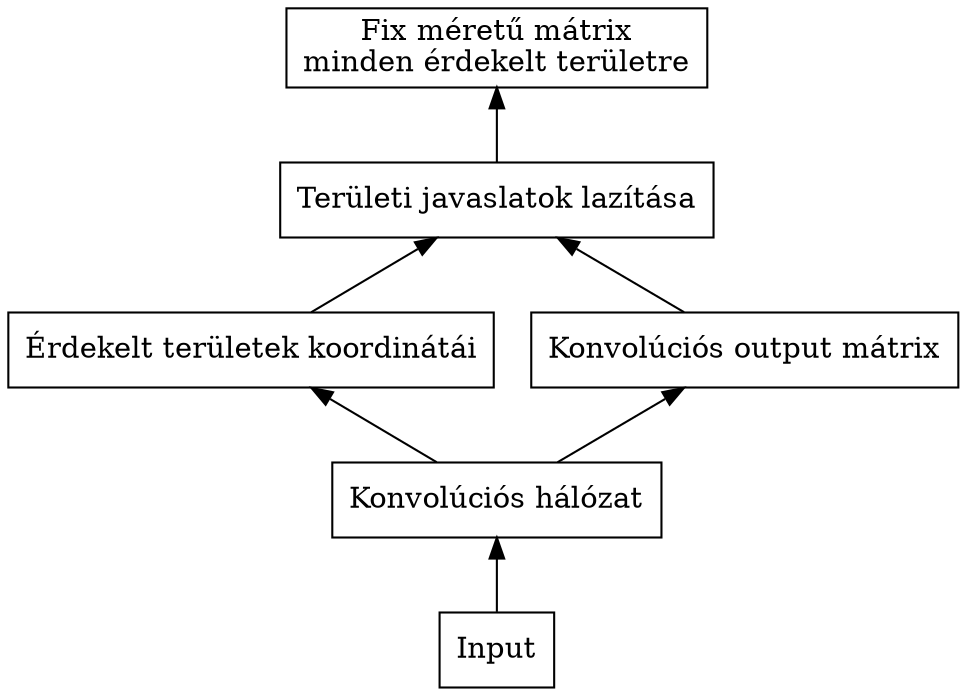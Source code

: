 digraph od {
    graph [dpi=300]
    rankdir="BT"

    input [label="Input", shape="rectangle"]
    convnet [label="Konvolúciós hálózat", shape="rectangle"]
    roi_coords [label="Érdekelt területek koordinátái", shape="rectangle"]
    feature_map [label="Konvolúciós output mátrix", shape="rectangle"]
    roi_pooling [label="Területi javaslatok lazítása", shape="rectangle"]
    output [label="Fix méretű mátrix\nminden érdekelt területre", shape="rectangle"]

    input -> convnet
    convnet -> roi_coords
    convnet -> feature_map
    roi_coords -> roi_pooling
    feature_map -> roi_pooling
    roi_pooling -> output
    
}